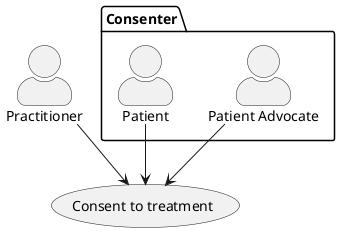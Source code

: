 @startuml

skinparam actorStyle awesome

actor Practitioner as pra
package Consenter {
  actor "Patient Advocate" as pad
  actor Patient as pat
}

usecase "Consent to treatment" as CON

pat --> CON
pad --> CON
pra --> CON

@enduml
